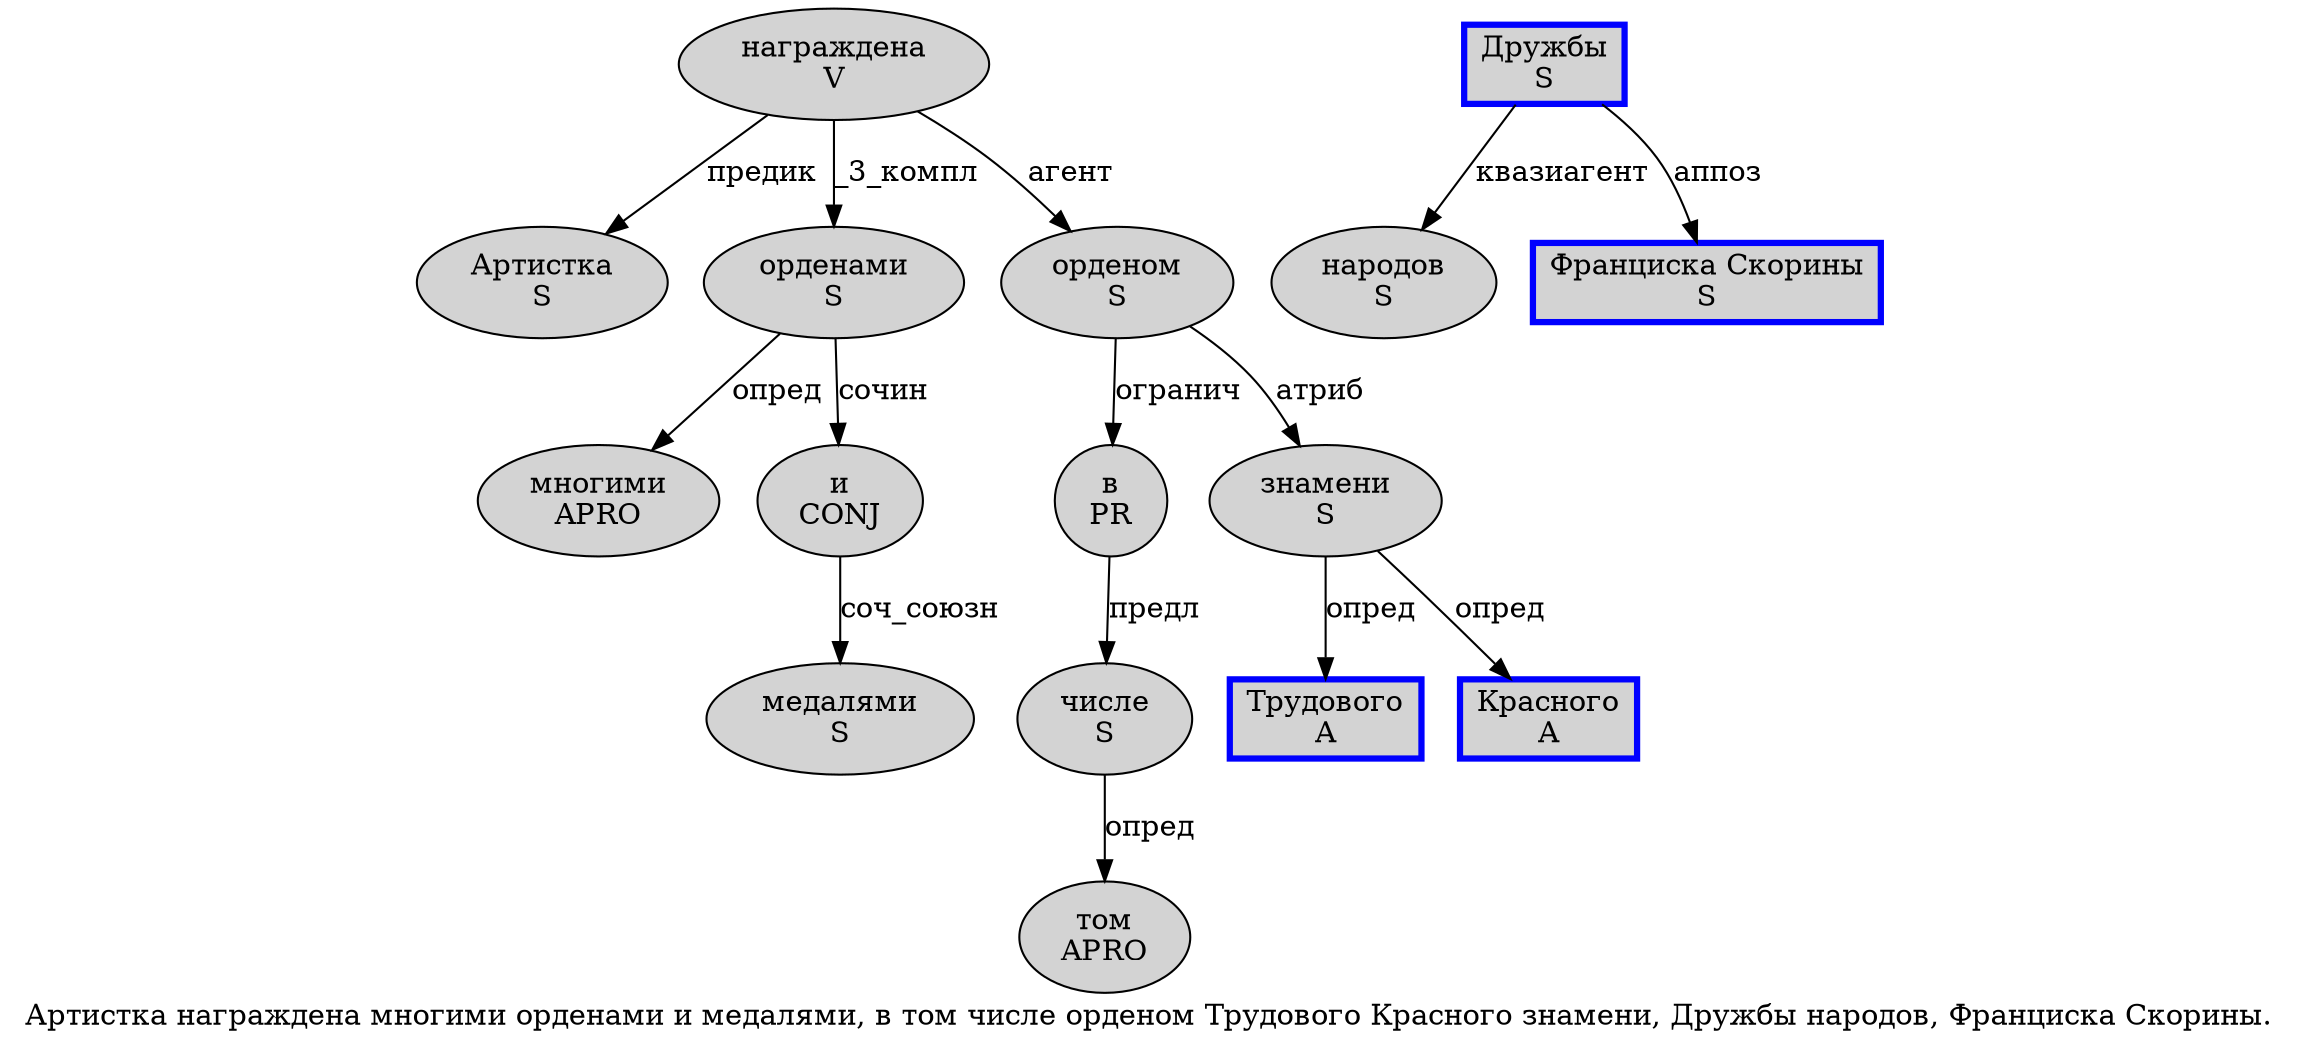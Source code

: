 digraph SENTENCE_109 {
	graph [label="Артистка награждена многими орденами и медалями, в том числе орденом Трудового Красного знамени, Дружбы народов, Франциска Скорины."]
	node [style=filled]
		0 [label="Артистка
S" color="" fillcolor=lightgray penwidth=1 shape=ellipse]
		1 [label="награждена
V" color="" fillcolor=lightgray penwidth=1 shape=ellipse]
		2 [label="многими
APRO" color="" fillcolor=lightgray penwidth=1 shape=ellipse]
		3 [label="орденами
S" color="" fillcolor=lightgray penwidth=1 shape=ellipse]
		4 [label="и
CONJ" color="" fillcolor=lightgray penwidth=1 shape=ellipse]
		5 [label="медалями
S" color="" fillcolor=lightgray penwidth=1 shape=ellipse]
		7 [label="в
PR" color="" fillcolor=lightgray penwidth=1 shape=ellipse]
		8 [label="том
APRO" color="" fillcolor=lightgray penwidth=1 shape=ellipse]
		9 [label="числе
S" color="" fillcolor=lightgray penwidth=1 shape=ellipse]
		10 [label="орденом
S" color="" fillcolor=lightgray penwidth=1 shape=ellipse]
		11 [label="Трудового
A" color=blue fillcolor=lightgray penwidth=3 shape=box]
		12 [label="Красного
A" color=blue fillcolor=lightgray penwidth=3 shape=box]
		13 [label="знамени
S" color="" fillcolor=lightgray penwidth=1 shape=ellipse]
		15 [label="Дружбы
S" color=blue fillcolor=lightgray penwidth=3 shape=box]
		16 [label="народов
S" color="" fillcolor=lightgray penwidth=1 shape=ellipse]
		18 [label="Франциска Скорины
S" color=blue fillcolor=lightgray penwidth=3 shape=box]
			7 -> 9 [label="предл"]
			1 -> 0 [label="предик"]
			1 -> 3 [label="_3_компл"]
			1 -> 10 [label="агент"]
			15 -> 16 [label="квазиагент"]
			15 -> 18 [label="аппоз"]
			9 -> 8 [label="опред"]
			10 -> 7 [label="огранич"]
			10 -> 13 [label="атриб"]
			3 -> 2 [label="опред"]
			3 -> 4 [label="сочин"]
			13 -> 11 [label="опред"]
			13 -> 12 [label="опред"]
			4 -> 5 [label="соч_союзн"]
}